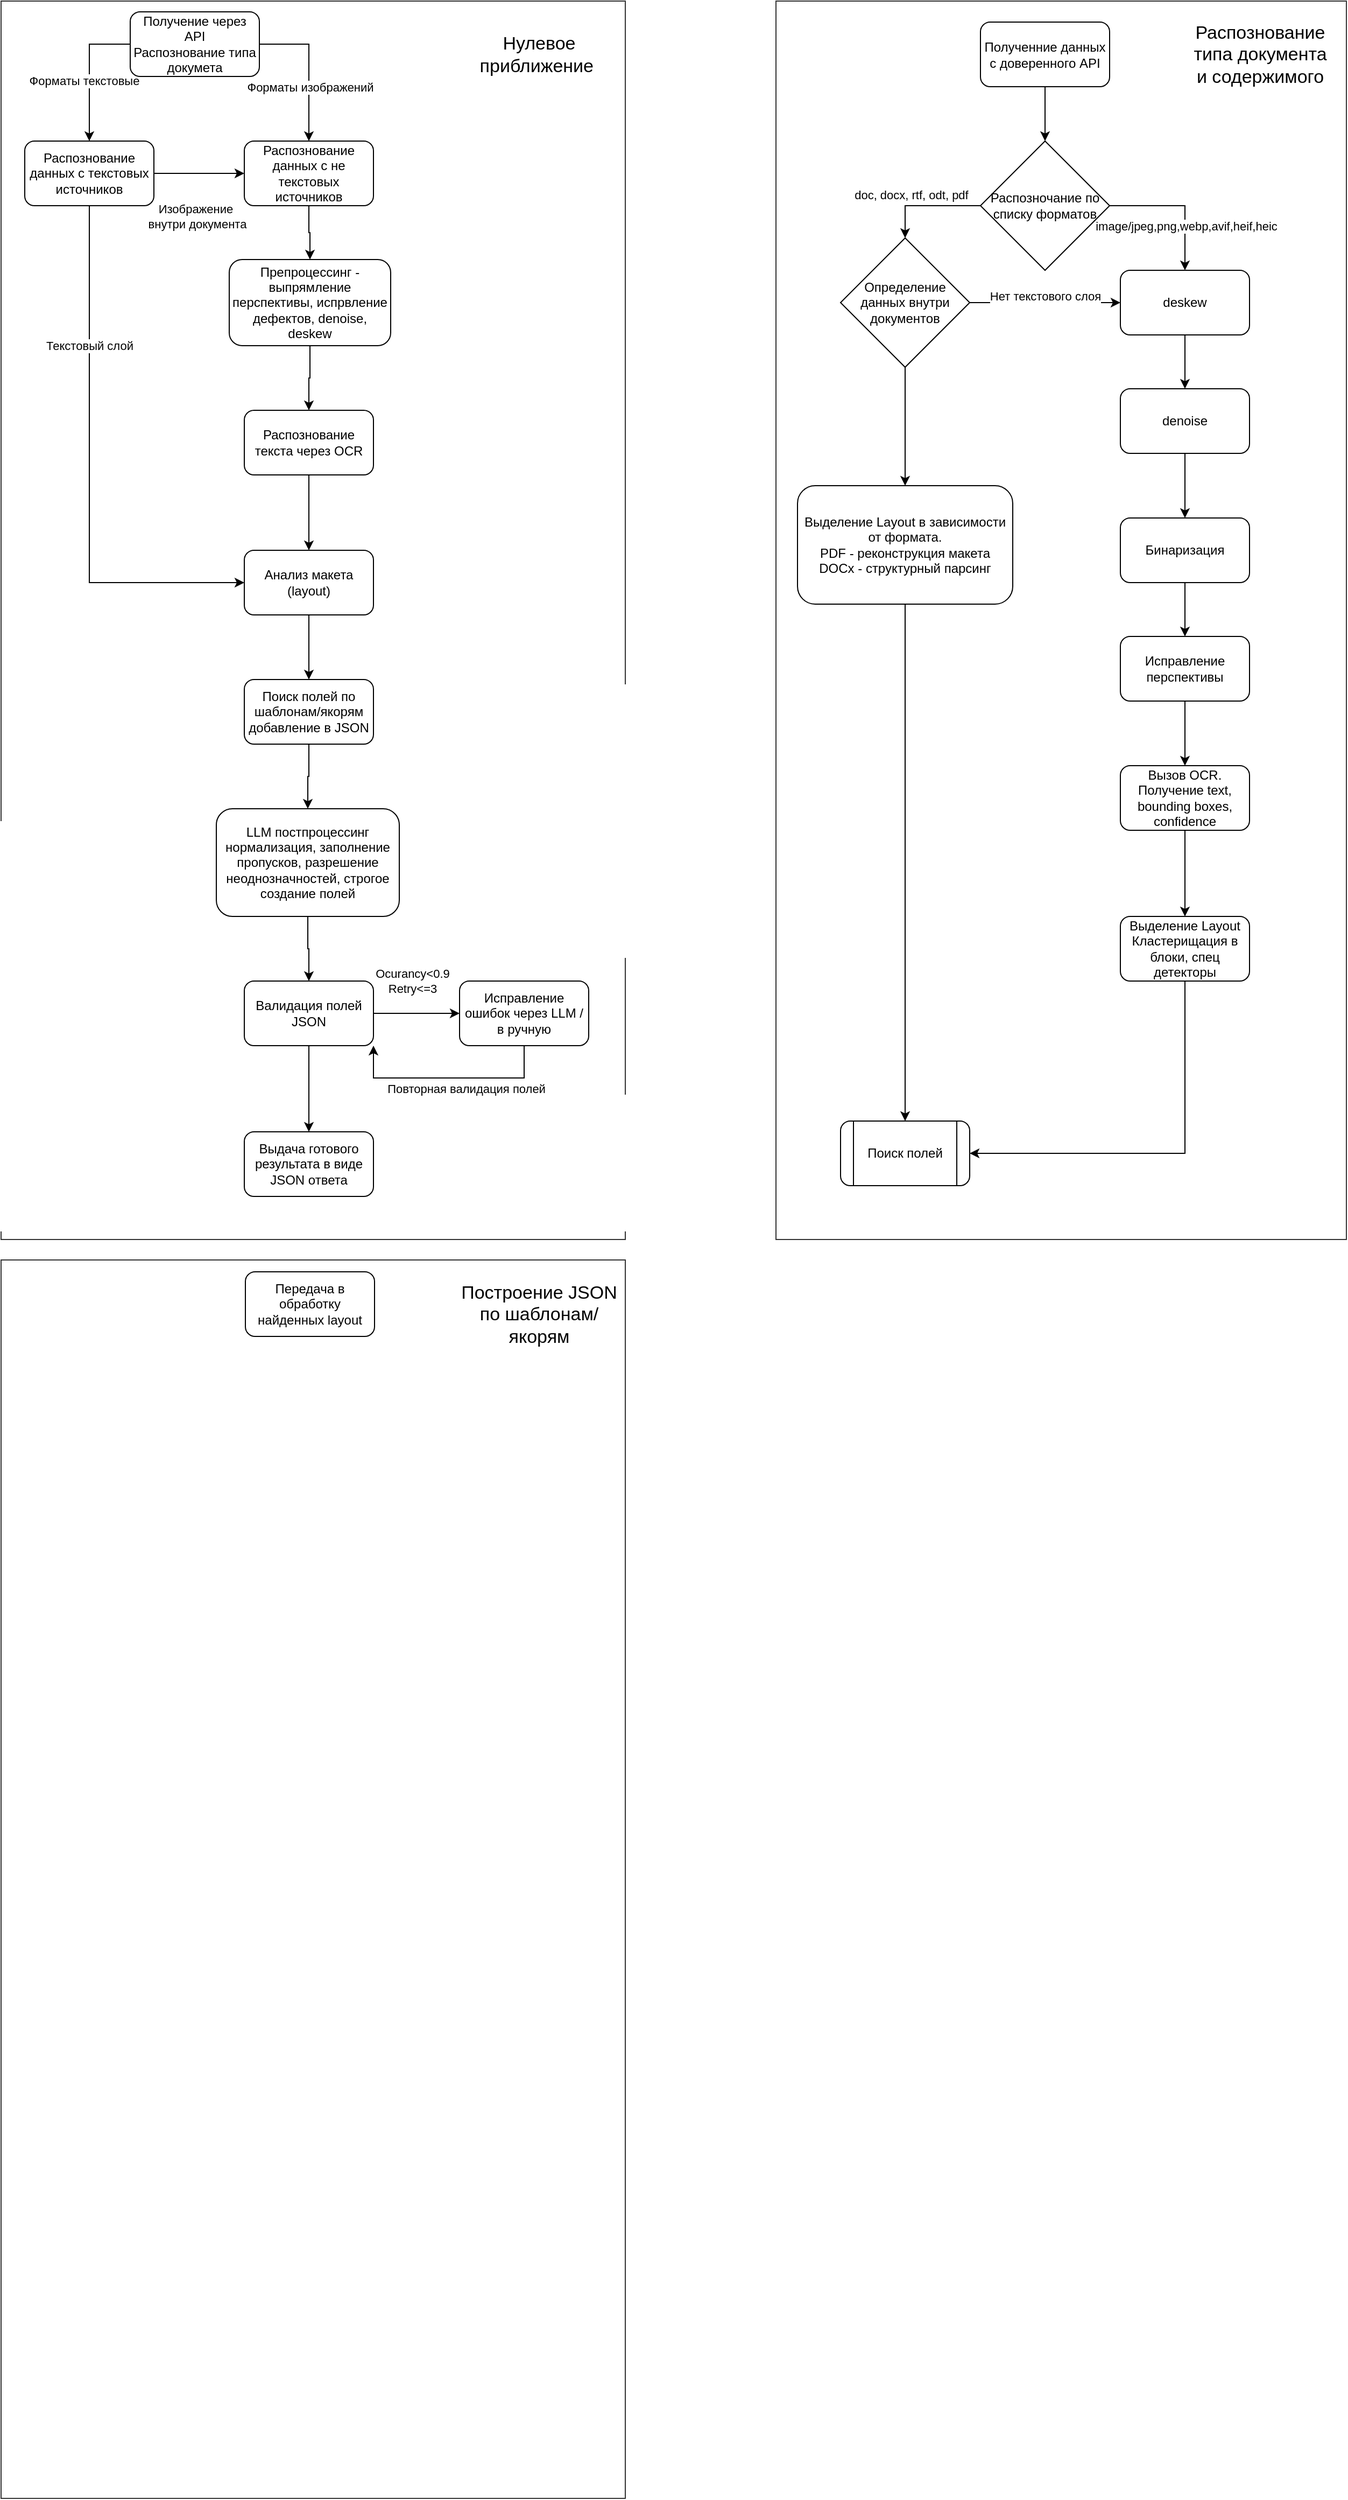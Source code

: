 <mxfile version="26.0.16">
  <diagram name="Страница — 1" id="1qsuo28CXGaggxXuJMjB">
    <mxGraphModel dx="898" dy="1576" grid="1" gridSize="10" guides="1" tooltips="1" connect="1" arrows="1" fold="1" page="1" pageScale="1" pageWidth="827" pageHeight="1169" math="0" shadow="0">
      <root>
        <mxCell id="0" />
        <mxCell id="1" parent="0" />
        <mxCell id="wr31WC8Fa6lglV1jvfjz-37" value="" style="rounded=0;whiteSpace=wrap;html=1;opacity=80;" vertex="1" parent="1">
          <mxGeometry x="130" y="10" width="580" height="1150" as="geometry" />
        </mxCell>
        <mxCell id="wr31WC8Fa6lglV1jvfjz-35" value="" style="edgeStyle=orthogonalEdgeStyle;rounded=0;orthogonalLoop=1;jettySize=auto;html=1;" edge="1" parent="1" source="wr31WC8Fa6lglV1jvfjz-1" target="wr31WC8Fa6lglV1jvfjz-34">
          <mxGeometry relative="1" as="geometry" />
        </mxCell>
        <mxCell id="wr31WC8Fa6lglV1jvfjz-1" value="Распознование текста через OCR" style="rounded=1;whiteSpace=wrap;html=1;" vertex="1" parent="1">
          <mxGeometry x="356" y="390" width="120" height="60" as="geometry" />
        </mxCell>
        <mxCell id="wr31WC8Fa6lglV1jvfjz-6" value="" style="edgeStyle=orthogonalEdgeStyle;rounded=0;orthogonalLoop=1;jettySize=auto;html=1;" edge="1" parent="1" source="wr31WC8Fa6lglV1jvfjz-2" target="wr31WC8Fa6lglV1jvfjz-5">
          <mxGeometry relative="1" as="geometry" />
        </mxCell>
        <mxCell id="wr31WC8Fa6lglV1jvfjz-2" value="Поиск полей по шаблонам/якорям добавление в JSON" style="whiteSpace=wrap;html=1;rounded=1;" vertex="1" parent="1">
          <mxGeometry x="356" y="640" width="120" height="60" as="geometry" />
        </mxCell>
        <mxCell id="wr31WC8Fa6lglV1jvfjz-8" value="" style="edgeStyle=orthogonalEdgeStyle;rounded=0;orthogonalLoop=1;jettySize=auto;html=1;" edge="1" parent="1" source="wr31WC8Fa6lglV1jvfjz-5" target="wr31WC8Fa6lglV1jvfjz-7">
          <mxGeometry relative="1" as="geometry" />
        </mxCell>
        <mxCell id="wr31WC8Fa6lglV1jvfjz-5" value="LLM постпроцессинг&lt;br&gt;нормализация, заполнение пропусков, разрешение неоднозначностей, строгое создание полей" style="whiteSpace=wrap;html=1;rounded=1;" vertex="1" parent="1">
          <mxGeometry x="330" y="760" width="170" height="100" as="geometry" />
        </mxCell>
        <mxCell id="wr31WC8Fa6lglV1jvfjz-10" value="" style="edgeStyle=orthogonalEdgeStyle;rounded=0;orthogonalLoop=1;jettySize=auto;html=1;" edge="1" parent="1" source="wr31WC8Fa6lglV1jvfjz-7" target="wr31WC8Fa6lglV1jvfjz-9">
          <mxGeometry relative="1" as="geometry" />
        </mxCell>
        <mxCell id="wr31WC8Fa6lglV1jvfjz-11" value="Ocurancy&amp;lt;0.9&lt;br&gt;Retry&amp;lt;=3" style="edgeLabel;html=1;align=center;verticalAlign=middle;resizable=0;points=[];" vertex="1" connectable="0" parent="wr31WC8Fa6lglV1jvfjz-10">
          <mxGeometry x="-0.107" relative="1" as="geometry">
            <mxPoint y="-30" as="offset" />
          </mxGeometry>
        </mxCell>
        <mxCell id="wr31WC8Fa6lglV1jvfjz-13" value="" style="edgeStyle=orthogonalEdgeStyle;rounded=0;orthogonalLoop=1;jettySize=auto;html=1;" edge="1" parent="1" source="wr31WC8Fa6lglV1jvfjz-7" target="wr31WC8Fa6lglV1jvfjz-12">
          <mxGeometry relative="1" as="geometry" />
        </mxCell>
        <mxCell id="wr31WC8Fa6lglV1jvfjz-7" value="Валидация полей JSON" style="whiteSpace=wrap;html=1;rounded=1;" vertex="1" parent="1">
          <mxGeometry x="356" y="920" width="120" height="60" as="geometry" />
        </mxCell>
        <mxCell id="wr31WC8Fa6lglV1jvfjz-20" style="edgeStyle=orthogonalEdgeStyle;rounded=0;orthogonalLoop=1;jettySize=auto;html=1;entryX=1;entryY=1;entryDx=0;entryDy=0;" edge="1" parent="1" source="wr31WC8Fa6lglV1jvfjz-9" target="wr31WC8Fa6lglV1jvfjz-7">
          <mxGeometry relative="1" as="geometry">
            <Array as="points">
              <mxPoint x="616" y="1010" />
              <mxPoint x="476" y="1010" />
            </Array>
          </mxGeometry>
        </mxCell>
        <mxCell id="wr31WC8Fa6lglV1jvfjz-24" value="Повторная валидация полей" style="edgeLabel;html=1;align=center;verticalAlign=middle;resizable=0;points=[];" vertex="1" connectable="0" parent="wr31WC8Fa6lglV1jvfjz-20">
          <mxGeometry x="-0.438" y="4" relative="1" as="geometry">
            <mxPoint x="-28" y="6" as="offset" />
          </mxGeometry>
        </mxCell>
        <mxCell id="wr31WC8Fa6lglV1jvfjz-9" value="Исправление ошибок через LLM / в ручную" style="whiteSpace=wrap;html=1;rounded=1;" vertex="1" parent="1">
          <mxGeometry x="556" y="920" width="120" height="60" as="geometry" />
        </mxCell>
        <mxCell id="wr31WC8Fa6lglV1jvfjz-12" value="Выдача готового результата в виде JSON ответа" style="whiteSpace=wrap;html=1;rounded=1;" vertex="1" parent="1">
          <mxGeometry x="356" y="1060" width="120" height="60" as="geometry" />
        </mxCell>
        <mxCell id="wr31WC8Fa6lglV1jvfjz-22" value="" style="edgeStyle=orthogonalEdgeStyle;rounded=0;orthogonalLoop=1;jettySize=auto;html=1;" edge="1" parent="1" source="wr31WC8Fa6lglV1jvfjz-16" target="wr31WC8Fa6lglV1jvfjz-21">
          <mxGeometry relative="1" as="geometry" />
        </mxCell>
        <mxCell id="wr31WC8Fa6lglV1jvfjz-16" value="Распознование данных с не текстовых источников" style="rounded=1;whiteSpace=wrap;html=1;" vertex="1" parent="1">
          <mxGeometry x="356" y="140" width="120" height="60" as="geometry" />
        </mxCell>
        <mxCell id="wr31WC8Fa6lglV1jvfjz-19" value="" style="edgeStyle=orthogonalEdgeStyle;rounded=0;orthogonalLoop=1;jettySize=auto;html=1;entryX=0;entryY=0.5;entryDx=0;entryDy=0;" edge="1" parent="1" source="wr31WC8Fa6lglV1jvfjz-18" target="wr31WC8Fa6lglV1jvfjz-34">
          <mxGeometry relative="1" as="geometry">
            <Array as="points">
              <mxPoint x="212" y="550" />
            </Array>
          </mxGeometry>
        </mxCell>
        <mxCell id="wr31WC8Fa6lglV1jvfjz-27" value="Текстовый слой" style="edgeLabel;html=1;align=center;verticalAlign=middle;resizable=0;points=[];" vertex="1" connectable="0" parent="wr31WC8Fa6lglV1jvfjz-19">
          <mxGeometry x="-0.475" relative="1" as="geometry">
            <mxPoint as="offset" />
          </mxGeometry>
        </mxCell>
        <mxCell id="wr31WC8Fa6lglV1jvfjz-28" value="" style="edgeStyle=orthogonalEdgeStyle;rounded=0;orthogonalLoop=1;jettySize=auto;html=1;" edge="1" parent="1" source="wr31WC8Fa6lglV1jvfjz-18" target="wr31WC8Fa6lglV1jvfjz-16">
          <mxGeometry relative="1" as="geometry" />
        </mxCell>
        <mxCell id="wr31WC8Fa6lglV1jvfjz-29" value="Изображение&amp;nbsp;&lt;div&gt;внутри документа&lt;/div&gt;" style="edgeLabel;html=1;align=center;verticalAlign=middle;resizable=0;points=[];" vertex="1" connectable="0" parent="wr31WC8Fa6lglV1jvfjz-28">
          <mxGeometry x="-0.054" y="-1" relative="1" as="geometry">
            <mxPoint y="39" as="offset" />
          </mxGeometry>
        </mxCell>
        <mxCell id="wr31WC8Fa6lglV1jvfjz-18" value="Распознование данных с текстовых источников" style="rounded=1;whiteSpace=wrap;html=1;" vertex="1" parent="1">
          <mxGeometry x="152" y="140" width="120" height="60" as="geometry" />
        </mxCell>
        <mxCell id="wr31WC8Fa6lglV1jvfjz-23" value="" style="edgeStyle=orthogonalEdgeStyle;rounded=0;orthogonalLoop=1;jettySize=auto;html=1;" edge="1" parent="1" source="wr31WC8Fa6lglV1jvfjz-21" target="wr31WC8Fa6lglV1jvfjz-1">
          <mxGeometry relative="1" as="geometry" />
        </mxCell>
        <mxCell id="wr31WC8Fa6lglV1jvfjz-21" value="Препроцессинг - выпрямление перспективы, испрвление дефектов, denoise, deskew" style="whiteSpace=wrap;html=1;rounded=1;" vertex="1" parent="1">
          <mxGeometry x="342" y="250" width="150" height="80" as="geometry" />
        </mxCell>
        <mxCell id="wr31WC8Fa6lglV1jvfjz-26" style="edgeStyle=orthogonalEdgeStyle;rounded=0;orthogonalLoop=1;jettySize=auto;html=1;entryX=0.5;entryY=0;entryDx=0;entryDy=0;" edge="1" parent="1" source="wr31WC8Fa6lglV1jvfjz-25" target="wr31WC8Fa6lglV1jvfjz-16">
          <mxGeometry relative="1" as="geometry">
            <Array as="points">
              <mxPoint x="416" y="50" />
            </Array>
          </mxGeometry>
        </mxCell>
        <mxCell id="wr31WC8Fa6lglV1jvfjz-30" value="Форматы изображений" style="edgeLabel;html=1;align=center;verticalAlign=middle;resizable=0;points=[];" vertex="1" connectable="0" parent="wr31WC8Fa6lglV1jvfjz-26">
          <mxGeometry x="-0.053" y="4" relative="1" as="geometry">
            <mxPoint x="-3" y="21" as="offset" />
          </mxGeometry>
        </mxCell>
        <mxCell id="wr31WC8Fa6lglV1jvfjz-31" style="edgeStyle=orthogonalEdgeStyle;rounded=0;orthogonalLoop=1;jettySize=auto;html=1;entryX=0.5;entryY=0;entryDx=0;entryDy=0;" edge="1" parent="1" source="wr31WC8Fa6lglV1jvfjz-25" target="wr31WC8Fa6lglV1jvfjz-18">
          <mxGeometry relative="1" as="geometry">
            <Array as="points">
              <mxPoint x="212" y="50" />
            </Array>
          </mxGeometry>
        </mxCell>
        <mxCell id="wr31WC8Fa6lglV1jvfjz-32" value="Форматы текстовые" style="edgeLabel;html=1;align=center;verticalAlign=middle;resizable=0;points=[];" vertex="1" connectable="0" parent="wr31WC8Fa6lglV1jvfjz-31">
          <mxGeometry x="0.133" y="-5" relative="1" as="geometry">
            <mxPoint y="-1" as="offset" />
          </mxGeometry>
        </mxCell>
        <mxCell id="wr31WC8Fa6lglV1jvfjz-25" value="&lt;div&gt;Получение через API&lt;/div&gt;Распознование типа докумета" style="rounded=1;whiteSpace=wrap;html=1;" vertex="1" parent="1">
          <mxGeometry x="250" y="20" width="120" height="60" as="geometry" />
        </mxCell>
        <mxCell id="wr31WC8Fa6lglV1jvfjz-36" value="" style="edgeStyle=orthogonalEdgeStyle;rounded=0;orthogonalLoop=1;jettySize=auto;html=1;" edge="1" parent="1" source="wr31WC8Fa6lglV1jvfjz-34" target="wr31WC8Fa6lglV1jvfjz-2">
          <mxGeometry relative="1" as="geometry" />
        </mxCell>
        <mxCell id="wr31WC8Fa6lglV1jvfjz-34" value="Анализ макета (layout)" style="rounded=1;whiteSpace=wrap;html=1;" vertex="1" parent="1">
          <mxGeometry x="356" y="520" width="120" height="60" as="geometry" />
        </mxCell>
        <mxCell id="wr31WC8Fa6lglV1jvfjz-38" value="&lt;font style=&quot;font-size: 17px;&quot;&gt;Нулевое приближение&amp;nbsp;&lt;/font&gt;" style="text;html=1;align=center;verticalAlign=middle;whiteSpace=wrap;rounded=0;" vertex="1" parent="1">
          <mxGeometry x="550" y="10" width="160" height="99" as="geometry" />
        </mxCell>
        <mxCell id="wr31WC8Fa6lglV1jvfjz-39" value="" style="rounded=0;whiteSpace=wrap;html=1;opacity=80;" vertex="1" parent="1">
          <mxGeometry x="850" y="10" width="530" height="1150" as="geometry" />
        </mxCell>
        <mxCell id="wr31WC8Fa6lglV1jvfjz-41" value="&lt;font style=&quot;font-size: 17px;&quot;&gt;Распознование типа документа&lt;/font&gt;&lt;div&gt;&lt;font style=&quot;font-size: 17px;&quot;&gt;и содержимого&lt;/font&gt;&lt;/div&gt;" style="text;html=1;align=center;verticalAlign=middle;whiteSpace=wrap;rounded=0;" vertex="1" parent="1">
          <mxGeometry x="1220" y="10" width="160" height="99" as="geometry" />
        </mxCell>
        <mxCell id="wr31WC8Fa6lglV1jvfjz-46" value="" style="edgeStyle=orthogonalEdgeStyle;rounded=0;orthogonalLoop=1;jettySize=auto;html=1;" edge="1" parent="1" source="wr31WC8Fa6lglV1jvfjz-42">
          <mxGeometry relative="1" as="geometry">
            <mxPoint x="1100" y="140" as="targetPoint" />
          </mxGeometry>
        </mxCell>
        <mxCell id="wr31WC8Fa6lglV1jvfjz-42" value="Полученние данных с доверенного API" style="rounded=1;whiteSpace=wrap;html=1;" vertex="1" parent="1">
          <mxGeometry x="1040" y="29.5" width="120" height="60" as="geometry" />
        </mxCell>
        <mxCell id="wr31WC8Fa6lglV1jvfjz-49" value="" style="edgeStyle=orthogonalEdgeStyle;rounded=0;orthogonalLoop=1;jettySize=auto;html=1;exitX=1;exitY=0.5;exitDx=0;exitDy=0;" edge="1" parent="1" source="wr31WC8Fa6lglV1jvfjz-50" target="wr31WC8Fa6lglV1jvfjz-48">
          <mxGeometry relative="1" as="geometry">
            <mxPoint x="1160" y="170" as="sourcePoint" />
            <Array as="points">
              <mxPoint x="1230" y="200" />
            </Array>
          </mxGeometry>
        </mxCell>
        <mxCell id="wr31WC8Fa6lglV1jvfjz-53" value="&lt;div style=&quot;text-align: start;&quot;&gt;&lt;br&gt;&lt;/div&gt;" style="edgeLabel;html=1;align=center;verticalAlign=middle;resizable=0;points=[];" vertex="1" connectable="0" parent="wr31WC8Fa6lglV1jvfjz-49">
          <mxGeometry x="0.387" y="-3" relative="1" as="geometry">
            <mxPoint as="offset" />
          </mxGeometry>
        </mxCell>
        <mxCell id="wr31WC8Fa6lglV1jvfjz-54" value="image/jpeg,png,webp,avif,heif,heic" style="edgeLabel;html=1;align=center;verticalAlign=middle;resizable=0;points=[];" vertex="1" connectable="0" parent="wr31WC8Fa6lglV1jvfjz-49">
          <mxGeometry x="0.369" y="1" relative="1" as="geometry">
            <mxPoint as="offset" />
          </mxGeometry>
        </mxCell>
        <mxCell id="wr31WC8Fa6lglV1jvfjz-56" value="" style="edgeStyle=orthogonalEdgeStyle;rounded=0;orthogonalLoop=1;jettySize=auto;html=1;" edge="1" parent="1" source="wr31WC8Fa6lglV1jvfjz-48" target="wr31WC8Fa6lglV1jvfjz-55">
          <mxGeometry relative="1" as="geometry" />
        </mxCell>
        <mxCell id="wr31WC8Fa6lglV1jvfjz-48" value="deskew" style="whiteSpace=wrap;html=1;rounded=1;" vertex="1" parent="1">
          <mxGeometry x="1170" y="260" width="120" height="60" as="geometry" />
        </mxCell>
        <mxCell id="wr31WC8Fa6lglV1jvfjz-60" style="edgeStyle=orthogonalEdgeStyle;rounded=0;orthogonalLoop=1;jettySize=auto;html=1;exitX=0;exitY=0.5;exitDx=0;exitDy=0;entryX=0.5;entryY=0;entryDx=0;entryDy=0;" edge="1" parent="1" source="wr31WC8Fa6lglV1jvfjz-50" target="wr31WC8Fa6lglV1jvfjz-59">
          <mxGeometry relative="1" as="geometry" />
        </mxCell>
        <mxCell id="wr31WC8Fa6lglV1jvfjz-61" value="doc, docx, rtf, odt, pdf&amp;nbsp;" style="edgeLabel;html=1;align=center;verticalAlign=middle;resizable=0;points=[];" vertex="1" connectable="0" parent="wr31WC8Fa6lglV1jvfjz-60">
          <mxGeometry x="-0.387" y="-5" relative="1" as="geometry">
            <mxPoint x="-33" y="-5" as="offset" />
          </mxGeometry>
        </mxCell>
        <mxCell id="wr31WC8Fa6lglV1jvfjz-50" value="Распозночание по списку форматов" style="rhombus;whiteSpace=wrap;html=1;" vertex="1" parent="1">
          <mxGeometry x="1040" y="140" width="120" height="120" as="geometry" />
        </mxCell>
        <mxCell id="wr31WC8Fa6lglV1jvfjz-72" value="" style="edgeStyle=orthogonalEdgeStyle;rounded=0;orthogonalLoop=1;jettySize=auto;html=1;" edge="1" parent="1" source="wr31WC8Fa6lglV1jvfjz-55" target="wr31WC8Fa6lglV1jvfjz-71">
          <mxGeometry relative="1" as="geometry" />
        </mxCell>
        <mxCell id="wr31WC8Fa6lglV1jvfjz-55" value="denoise" style="whiteSpace=wrap;html=1;rounded=1;" vertex="1" parent="1">
          <mxGeometry x="1170" y="370" width="120" height="60" as="geometry" />
        </mxCell>
        <mxCell id="wr31WC8Fa6lglV1jvfjz-63" style="edgeStyle=orthogonalEdgeStyle;rounded=0;orthogonalLoop=1;jettySize=auto;html=1;entryX=0;entryY=0.5;entryDx=0;entryDy=0;" edge="1" parent="1" source="wr31WC8Fa6lglV1jvfjz-59" target="wr31WC8Fa6lglV1jvfjz-48">
          <mxGeometry relative="1" as="geometry" />
        </mxCell>
        <mxCell id="wr31WC8Fa6lglV1jvfjz-64" value="Нет текстового слоя" style="edgeLabel;html=1;align=center;verticalAlign=middle;resizable=0;points=[];" vertex="1" connectable="0" parent="wr31WC8Fa6lglV1jvfjz-63">
          <mxGeometry x="0.003" y="6" relative="1" as="geometry">
            <mxPoint as="offset" />
          </mxGeometry>
        </mxCell>
        <mxCell id="wr31WC8Fa6lglV1jvfjz-67" value="" style="edgeStyle=orthogonalEdgeStyle;rounded=0;orthogonalLoop=1;jettySize=auto;html=1;" edge="1" parent="1" source="wr31WC8Fa6lglV1jvfjz-59">
          <mxGeometry relative="1" as="geometry">
            <mxPoint x="970" y="460" as="targetPoint" />
          </mxGeometry>
        </mxCell>
        <mxCell id="wr31WC8Fa6lglV1jvfjz-59" value="Определение данных внутри документов" style="rhombus;whiteSpace=wrap;html=1;" vertex="1" parent="1">
          <mxGeometry x="910" y="230" width="120" height="120" as="geometry" />
        </mxCell>
        <mxCell id="wr31WC8Fa6lglV1jvfjz-68" value="Поиск полей" style="shape=process;whiteSpace=wrap;html=1;backgroundOutline=1;rounded=1;" vertex="1" parent="1">
          <mxGeometry x="910" y="1050" width="120" height="60" as="geometry" />
        </mxCell>
        <mxCell id="wr31WC8Fa6lglV1jvfjz-75" value="" style="edgeStyle=orthogonalEdgeStyle;rounded=0;orthogonalLoop=1;jettySize=auto;html=1;" edge="1" parent="1" source="wr31WC8Fa6lglV1jvfjz-70" target="wr31WC8Fa6lglV1jvfjz-74">
          <mxGeometry relative="1" as="geometry" />
        </mxCell>
        <mxCell id="wr31WC8Fa6lglV1jvfjz-70" value="Исправление перспективы" style="whiteSpace=wrap;html=1;rounded=1;" vertex="1" parent="1">
          <mxGeometry x="1170" y="600" width="120" height="60" as="geometry" />
        </mxCell>
        <mxCell id="wr31WC8Fa6lglV1jvfjz-73" value="" style="edgeStyle=orthogonalEdgeStyle;rounded=0;orthogonalLoop=1;jettySize=auto;html=1;" edge="1" parent="1" source="wr31WC8Fa6lglV1jvfjz-71" target="wr31WC8Fa6lglV1jvfjz-70">
          <mxGeometry relative="1" as="geometry" />
        </mxCell>
        <mxCell id="wr31WC8Fa6lglV1jvfjz-71" value="Бинаризация" style="whiteSpace=wrap;html=1;rounded=1;" vertex="1" parent="1">
          <mxGeometry x="1170" y="490" width="120" height="60" as="geometry" />
        </mxCell>
        <mxCell id="wr31WC8Fa6lglV1jvfjz-77" value="" style="edgeStyle=orthogonalEdgeStyle;rounded=0;orthogonalLoop=1;jettySize=auto;html=1;" edge="1" parent="1" source="wr31WC8Fa6lglV1jvfjz-74" target="wr31WC8Fa6lglV1jvfjz-76">
          <mxGeometry relative="1" as="geometry" />
        </mxCell>
        <mxCell id="wr31WC8Fa6lglV1jvfjz-74" value="Вызов OCR. Получение text, bounding boxes, confidence" style="whiteSpace=wrap;html=1;rounded=1;" vertex="1" parent="1">
          <mxGeometry x="1170" y="720" width="120" height="60" as="geometry" />
        </mxCell>
        <mxCell id="wr31WC8Fa6lglV1jvfjz-81" style="edgeStyle=orthogonalEdgeStyle;rounded=0;orthogonalLoop=1;jettySize=auto;html=1;entryX=1;entryY=0.5;entryDx=0;entryDy=0;exitX=0.5;exitY=1;exitDx=0;exitDy=0;" edge="1" parent="1" source="wr31WC8Fa6lglV1jvfjz-76" target="wr31WC8Fa6lglV1jvfjz-68">
          <mxGeometry relative="1" as="geometry">
            <Array as="points">
              <mxPoint x="1230" y="1080" />
            </Array>
          </mxGeometry>
        </mxCell>
        <mxCell id="wr31WC8Fa6lglV1jvfjz-76" value="Выделение Layout&lt;div&gt;Кластерищация в блоки, спец детекторы&lt;/div&gt;" style="whiteSpace=wrap;html=1;rounded=1;" vertex="1" parent="1">
          <mxGeometry x="1170" y="860" width="120" height="60" as="geometry" />
        </mxCell>
        <mxCell id="wr31WC8Fa6lglV1jvfjz-79" style="edgeStyle=orthogonalEdgeStyle;rounded=0;orthogonalLoop=1;jettySize=auto;html=1;entryX=0.5;entryY=0;entryDx=0;entryDy=0;" edge="1" parent="1" source="wr31WC8Fa6lglV1jvfjz-78" target="wr31WC8Fa6lglV1jvfjz-68">
          <mxGeometry relative="1" as="geometry" />
        </mxCell>
        <mxCell id="wr31WC8Fa6lglV1jvfjz-78" value="Выделение Layout в зависимости от формата.&lt;br&gt;PDF - реконструкция макета&lt;div&gt;DOCx - структурный парсинг&lt;/div&gt;" style="whiteSpace=wrap;html=1;rounded=1;" vertex="1" parent="1">
          <mxGeometry x="870" y="460" width="200" height="110" as="geometry" />
        </mxCell>
        <mxCell id="wr31WC8Fa6lglV1jvfjz-82" value="" style="rounded=0;whiteSpace=wrap;html=1;opacity=80;" vertex="1" parent="1">
          <mxGeometry x="130" y="1179" width="580" height="1150" as="geometry" />
        </mxCell>
        <mxCell id="wr31WC8Fa6lglV1jvfjz-83" value="Передача в обработку найденных layout" style="rounded=1;whiteSpace=wrap;html=1;" vertex="1" parent="1">
          <mxGeometry x="357" y="1190" width="120" height="60" as="geometry" />
        </mxCell>
        <mxCell id="wr31WC8Fa6lglV1jvfjz-86" value="&lt;span style=&quot;font-size: 17px;&quot;&gt;Построение JSON по шаблонам/якорям&lt;/span&gt;" style="text;html=1;align=center;verticalAlign=middle;whiteSpace=wrap;rounded=0;" vertex="1" parent="1">
          <mxGeometry x="550" y="1180" width="160" height="99" as="geometry" />
        </mxCell>
      </root>
    </mxGraphModel>
  </diagram>
</mxfile>
